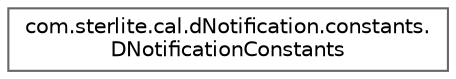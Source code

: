 digraph "Graphical Class Hierarchy"
{
 // LATEX_PDF_SIZE
  bgcolor="transparent";
  edge [fontname=Helvetica,fontsize=10,labelfontname=Helvetica,labelfontsize=10];
  node [fontname=Helvetica,fontsize=10,shape=box,height=0.2,width=0.4];
  rankdir="LR";
  Node0 [id="Node000000",label="com.sterlite.cal.dNotification.constants.\lDNotificationConstants",height=0.2,width=0.4,color="grey40", fillcolor="white", style="filled",URL="$classcom_1_1sterlite_1_1cal_1_1d_notification_1_1constants_1_1_d_notification_constants.html",tooltip=" "];
}
